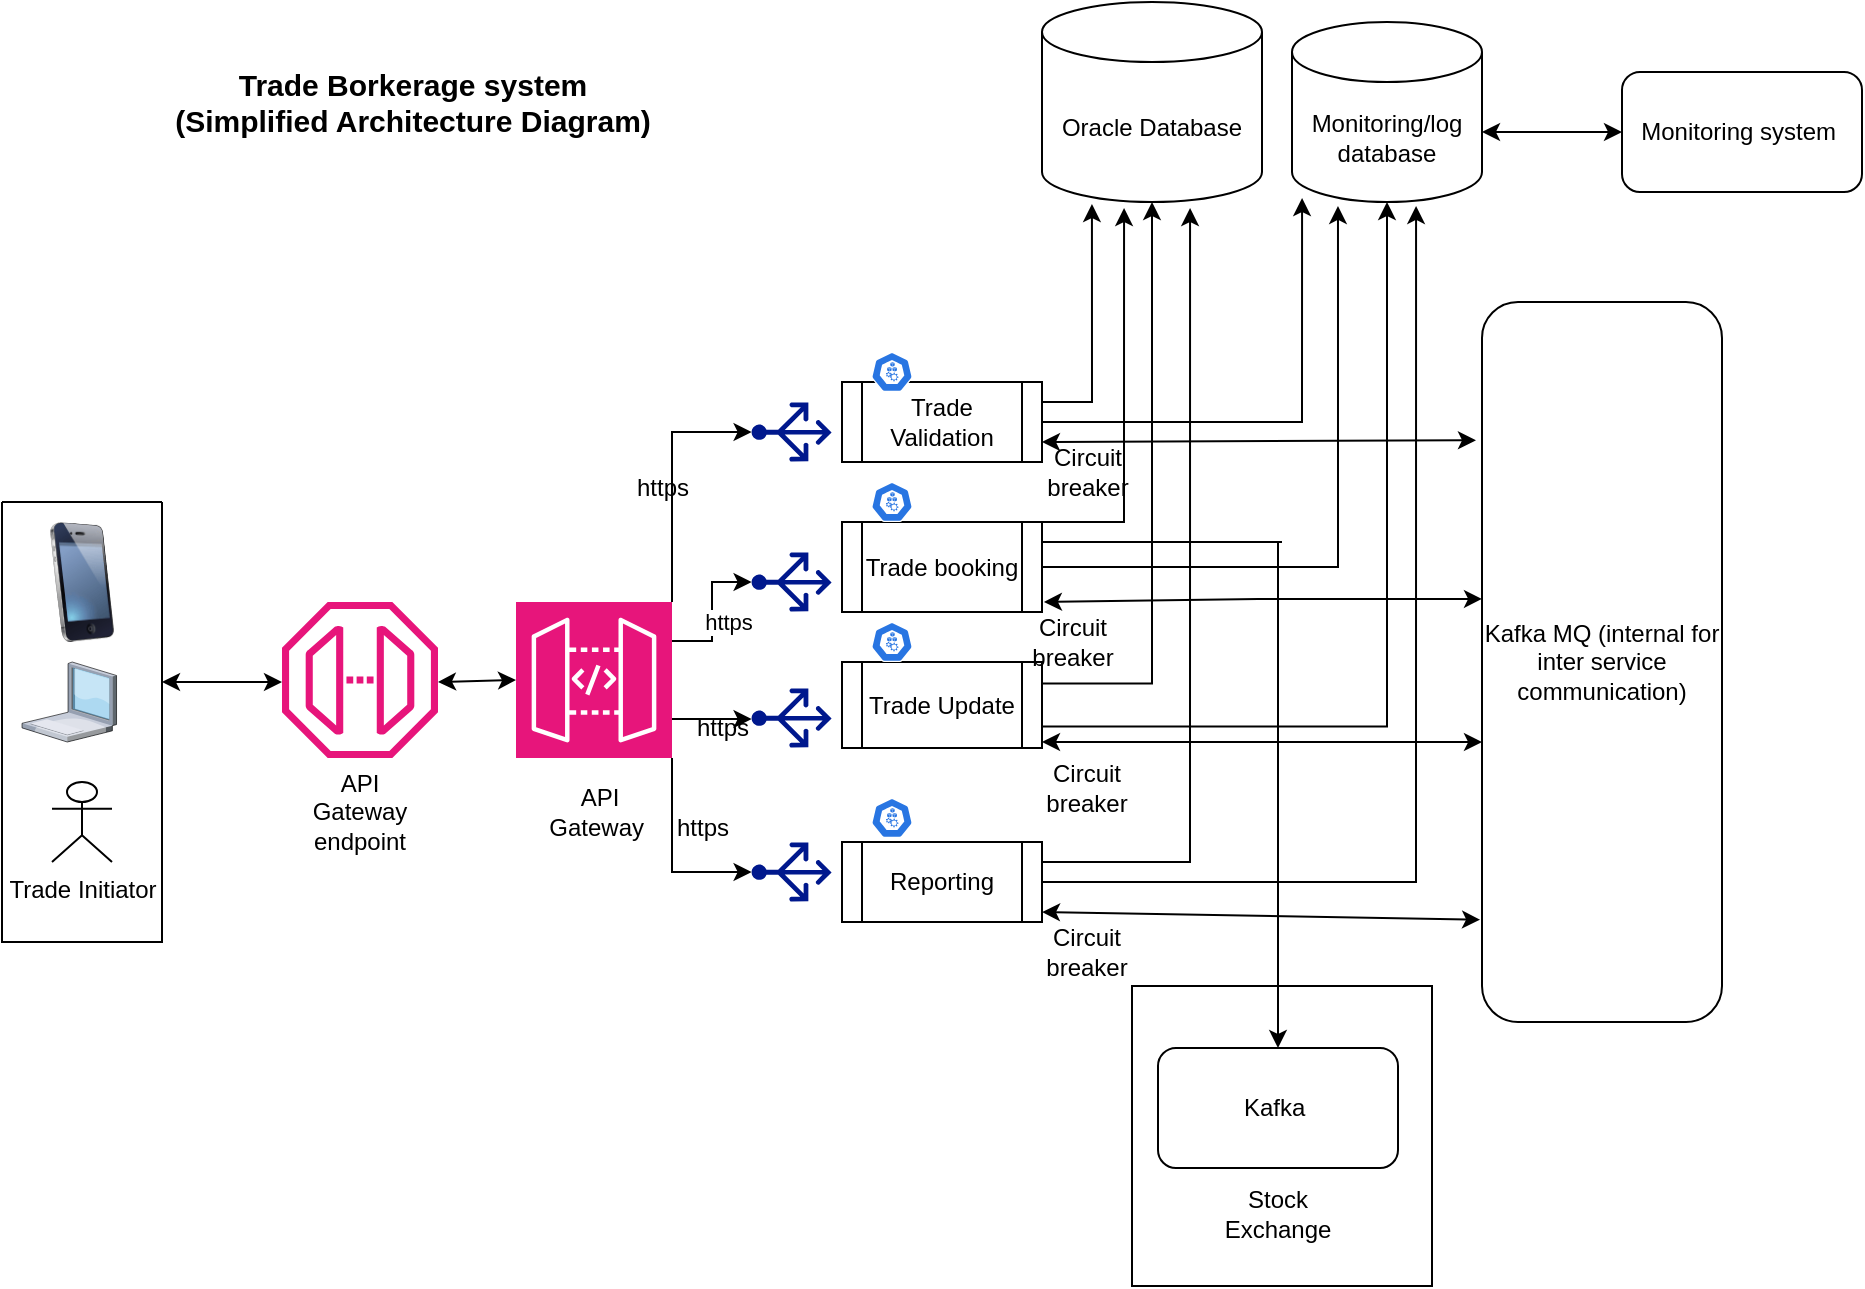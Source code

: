<mxfile version="22.1.7" type="device" pages="2">
  <diagram name="Page-1" id="iiEXWNkRW_FkvS8BBrSA">
    <mxGraphModel dx="1257" dy="634" grid="0" gridSize="10" guides="1" tooltips="1" connect="1" arrows="1" fold="1" page="1" pageScale="1" pageWidth="1100" pageHeight="1700" math="0" shadow="0">
      <root>
        <mxCell id="0" />
        <mxCell id="1" parent="0" />
        <mxCell id="09Nyt7Lj0_8o9vyHANub-4" value="" style="image;html=1;image=img/lib/clip_art/telecommunication/iPhone_128x128.png" vertex="1" parent="1">
          <mxGeometry x="40" y="300" width="60" height="60" as="geometry" />
        </mxCell>
        <mxCell id="09Nyt7Lj0_8o9vyHANub-5" value="" style="verticalLabelPosition=bottom;sketch=0;aspect=fixed;html=1;verticalAlign=top;strokeColor=none;align=center;outlineConnect=0;shape=mxgraph.citrix.laptop_1;" vertex="1" parent="1">
          <mxGeometry x="40" y="370" width="47.27" height="40" as="geometry" />
        </mxCell>
        <mxCell id="09Nyt7Lj0_8o9vyHANub-8" value="" style="endArrow=classic;startArrow=classic;html=1;rounded=0;" edge="1" parent="1">
          <mxGeometry width="50" height="50" relative="1" as="geometry">
            <mxPoint x="110" y="380" as="sourcePoint" />
            <mxPoint x="170" y="380" as="targetPoint" />
          </mxGeometry>
        </mxCell>
        <mxCell id="09Nyt7Lj0_8o9vyHANub-6" value="Trade Initiator" style="shape=umlActor;verticalLabelPosition=bottom;verticalAlign=top;html=1;outlineConnect=0;" vertex="1" parent="1">
          <mxGeometry x="55" y="430" width="30" height="40" as="geometry" />
        </mxCell>
        <mxCell id="09Nyt7Lj0_8o9vyHANub-9" value="" style="swimlane;startSize=0;" vertex="1" parent="1">
          <mxGeometry x="30" y="290" width="80" height="220" as="geometry">
            <mxRectangle x="20" y="70" width="50" height="40" as="alternateBounds" />
          </mxGeometry>
        </mxCell>
        <mxCell id="09Nyt7Lj0_8o9vyHANub-14" value="" style="sketch=0;points=[[0,0,0],[0.25,0,0],[0.5,0,0],[0.75,0,0],[1,0,0],[0,1,0],[0.25,1,0],[0.5,1,0],[0.75,1,0],[1,1,0],[0,0.25,0],[0,0.5,0],[0,0.75,0],[1,0.25,0],[1,0.5,0],[1,0.75,0]];outlineConnect=0;fontColor=#232F3E;fillColor=#E7157B;strokeColor=#ffffff;dashed=0;verticalLabelPosition=bottom;verticalAlign=top;align=center;html=1;fontSize=12;fontStyle=0;aspect=fixed;shape=mxgraph.aws4.resourceIcon;resIcon=mxgraph.aws4.api_gateway;" vertex="1" parent="1">
          <mxGeometry x="287" y="340" width="78" height="78" as="geometry" />
        </mxCell>
        <mxCell id="09Nyt7Lj0_8o9vyHANub-15" value="" style="sketch=0;outlineConnect=0;fontColor=#232F3E;gradientColor=none;fillColor=#E7157B;strokeColor=none;dashed=0;verticalLabelPosition=bottom;verticalAlign=top;align=center;html=1;fontSize=12;fontStyle=0;aspect=fixed;pointerEvents=1;shape=mxgraph.aws4.endpoint;" vertex="1" parent="1">
          <mxGeometry x="170" y="340" width="78" height="78" as="geometry" />
        </mxCell>
        <mxCell id="09Nyt7Lj0_8o9vyHANub-17" value="" style="endArrow=classic;startArrow=classic;html=1;rounded=0;entryX=0;entryY=0.5;entryDx=0;entryDy=0;entryPerimeter=0;" edge="1" parent="1" target="09Nyt7Lj0_8o9vyHANub-14">
          <mxGeometry width="50" height="50" relative="1" as="geometry">
            <mxPoint x="248" y="380" as="sourcePoint" />
            <mxPoint x="308" y="380" as="targetPoint" />
          </mxGeometry>
        </mxCell>
        <mxCell id="09Nyt7Lj0_8o9vyHANub-18" value="API Gateway endpoint" style="text;html=1;strokeColor=none;fillColor=none;align=center;verticalAlign=middle;whiteSpace=wrap;rounded=0;" vertex="1" parent="1">
          <mxGeometry x="179" y="430" width="60" height="30" as="geometry" />
        </mxCell>
        <mxCell id="09Nyt7Lj0_8o9vyHANub-19" value="API Gateway&amp;nbsp;" style="text;html=1;strokeColor=none;fillColor=none;align=center;verticalAlign=middle;whiteSpace=wrap;rounded=0;" vertex="1" parent="1">
          <mxGeometry x="299" y="430" width="60" height="30" as="geometry" />
        </mxCell>
        <mxCell id="09Nyt7Lj0_8o9vyHANub-32" value="Reporting" style="shape=process;whiteSpace=wrap;html=1;backgroundOutline=1;" vertex="1" parent="1">
          <mxGeometry x="450" y="460" width="100" height="40" as="geometry" />
        </mxCell>
        <mxCell id="09Nyt7Lj0_8o9vyHANub-33" value="Trade Validation" style="shape=process;whiteSpace=wrap;html=1;backgroundOutline=1;" vertex="1" parent="1">
          <mxGeometry x="450" y="230" width="100" height="40" as="geometry" />
        </mxCell>
        <mxCell id="09Nyt7Lj0_8o9vyHANub-34" value="Trade booking" style="shape=process;whiteSpace=wrap;html=1;backgroundOutline=1;" vertex="1" parent="1">
          <mxGeometry x="450" y="300" width="100" height="45" as="geometry" />
        </mxCell>
        <mxCell id="09Nyt7Lj0_8o9vyHANub-35" value="Trade Update" style="shape=process;whiteSpace=wrap;html=1;backgroundOutline=1;" vertex="1" parent="1">
          <mxGeometry x="450" y="370" width="100" height="43" as="geometry" />
        </mxCell>
        <mxCell id="09Nyt7Lj0_8o9vyHANub-37" value="" style="sketch=0;aspect=fixed;pointerEvents=1;shadow=0;dashed=0;html=1;strokeColor=none;labelPosition=center;verticalLabelPosition=bottom;verticalAlign=top;align=center;fillColor=#00188D;shape=mxgraph.azure.load_balancer_generic;rotation=-90;" vertex="1" parent="1">
          <mxGeometry x="410" y="235" width="29.6" height="40" as="geometry" />
        </mxCell>
        <mxCell id="09Nyt7Lj0_8o9vyHANub-41" value="" style="sketch=0;aspect=fixed;pointerEvents=1;shadow=0;dashed=0;html=1;strokeColor=none;labelPosition=center;verticalLabelPosition=bottom;verticalAlign=top;align=center;fillColor=#00188D;shape=mxgraph.azure.load_balancer_generic;rotation=-90;" vertex="1" parent="1">
          <mxGeometry x="410" y="310" width="29.6" height="40" as="geometry" />
        </mxCell>
        <mxCell id="09Nyt7Lj0_8o9vyHANub-42" value="" style="sketch=0;aspect=fixed;pointerEvents=1;shadow=0;dashed=0;html=1;strokeColor=none;labelPosition=center;verticalLabelPosition=bottom;verticalAlign=top;align=center;fillColor=#00188D;shape=mxgraph.azure.load_balancer_generic;rotation=-90;" vertex="1" parent="1">
          <mxGeometry x="410" y="378" width="29.6" height="40" as="geometry" />
        </mxCell>
        <mxCell id="09Nyt7Lj0_8o9vyHANub-43" value="" style="sketch=0;aspect=fixed;pointerEvents=1;shadow=0;dashed=0;html=1;strokeColor=none;labelPosition=center;verticalLabelPosition=bottom;verticalAlign=top;align=center;fillColor=#00188D;shape=mxgraph.azure.load_balancer_generic;rotation=-90;" vertex="1" parent="1">
          <mxGeometry x="410" y="455" width="29.6" height="40" as="geometry" />
        </mxCell>
        <mxCell id="09Nyt7Lj0_8o9vyHANub-51" style="edgeStyle=orthogonalEdgeStyle;rounded=0;orthogonalLoop=1;jettySize=auto;html=1;exitX=1;exitY=0;exitDx=0;exitDy=0;exitPerimeter=0;entryX=0.5;entryY=0;entryDx=0;entryDy=0;entryPerimeter=0;" edge="1" parent="1" source="09Nyt7Lj0_8o9vyHANub-14" target="09Nyt7Lj0_8o9vyHANub-37">
          <mxGeometry relative="1" as="geometry" />
        </mxCell>
        <mxCell id="09Nyt7Lj0_8o9vyHANub-52" style="edgeStyle=orthogonalEdgeStyle;rounded=0;orthogonalLoop=1;jettySize=auto;html=1;exitX=1;exitY=0.25;exitDx=0;exitDy=0;exitPerimeter=0;entryX=0.5;entryY=0;entryDx=0;entryDy=0;entryPerimeter=0;" edge="1" parent="1" source="09Nyt7Lj0_8o9vyHANub-14" target="09Nyt7Lj0_8o9vyHANub-41">
          <mxGeometry relative="1" as="geometry" />
        </mxCell>
        <mxCell id="09Nyt7Lj0_8o9vyHANub-87" value="https" style="edgeLabel;html=1;align=center;verticalAlign=middle;resizable=0;points=[];" vertex="1" connectable="0" parent="09Nyt7Lj0_8o9vyHANub-52">
          <mxGeometry x="-0.14" y="-8" relative="1" as="geometry">
            <mxPoint as="offset" />
          </mxGeometry>
        </mxCell>
        <mxCell id="09Nyt7Lj0_8o9vyHANub-53" style="edgeStyle=orthogonalEdgeStyle;rounded=0;orthogonalLoop=1;jettySize=auto;html=1;exitX=1;exitY=0.75;exitDx=0;exitDy=0;exitPerimeter=0;entryX=0.5;entryY=0;entryDx=0;entryDy=0;entryPerimeter=0;" edge="1" parent="1" source="09Nyt7Lj0_8o9vyHANub-14" target="09Nyt7Lj0_8o9vyHANub-42">
          <mxGeometry relative="1" as="geometry" />
        </mxCell>
        <mxCell id="09Nyt7Lj0_8o9vyHANub-55" style="edgeStyle=orthogonalEdgeStyle;rounded=0;orthogonalLoop=1;jettySize=auto;html=1;exitX=1;exitY=1;exitDx=0;exitDy=0;exitPerimeter=0;entryX=0.5;entryY=0;entryDx=0;entryDy=0;entryPerimeter=0;" edge="1" parent="1" source="09Nyt7Lj0_8o9vyHANub-14" target="09Nyt7Lj0_8o9vyHANub-43">
          <mxGeometry relative="1" as="geometry" />
        </mxCell>
        <mxCell id="09Nyt7Lj0_8o9vyHANub-56" value="Kafka MQ (internal for inter service communication)" style="rounded=1;whiteSpace=wrap;html=1;" vertex="1" parent="1">
          <mxGeometry x="770" y="190" width="120" height="360" as="geometry" />
        </mxCell>
        <mxCell id="09Nyt7Lj0_8o9vyHANub-69" value="Oracle Database" style="shape=cylinder3;whiteSpace=wrap;html=1;boundedLbl=1;backgroundOutline=1;size=15;" vertex="1" parent="1">
          <mxGeometry x="550" y="40" width="110" height="100" as="geometry" />
        </mxCell>
        <mxCell id="09Nyt7Lj0_8o9vyHANub-78" style="edgeStyle=orthogonalEdgeStyle;rounded=0;orthogonalLoop=1;jettySize=auto;html=1;exitX=1;exitY=0.25;exitDx=0;exitDy=0;entryX=0.373;entryY=1.03;entryDx=0;entryDy=0;entryPerimeter=0;" edge="1" parent="1" source="09Nyt7Lj0_8o9vyHANub-34" target="09Nyt7Lj0_8o9vyHANub-69">
          <mxGeometry relative="1" as="geometry">
            <Array as="points">
              <mxPoint x="550" y="300" />
              <mxPoint x="591" y="300" />
            </Array>
          </mxGeometry>
        </mxCell>
        <mxCell id="09Nyt7Lj0_8o9vyHANub-80" style="edgeStyle=orthogonalEdgeStyle;rounded=0;orthogonalLoop=1;jettySize=auto;html=1;exitX=1;exitY=0.25;exitDx=0;exitDy=0;entryX=0.5;entryY=1;entryDx=0;entryDy=0;entryPerimeter=0;" edge="1" parent="1" source="09Nyt7Lj0_8o9vyHANub-35" target="09Nyt7Lj0_8o9vyHANub-69">
          <mxGeometry relative="1" as="geometry" />
        </mxCell>
        <mxCell id="09Nyt7Lj0_8o9vyHANub-82" style="edgeStyle=orthogonalEdgeStyle;rounded=0;orthogonalLoop=1;jettySize=auto;html=1;exitX=1;exitY=0.25;exitDx=0;exitDy=0;entryX=0.673;entryY=1.03;entryDx=0;entryDy=0;entryPerimeter=0;" edge="1" parent="1" source="09Nyt7Lj0_8o9vyHANub-32" target="09Nyt7Lj0_8o9vyHANub-69">
          <mxGeometry relative="1" as="geometry" />
        </mxCell>
        <mxCell id="09Nyt7Lj0_8o9vyHANub-84" style="edgeStyle=orthogonalEdgeStyle;rounded=0;orthogonalLoop=1;jettySize=auto;html=1;exitX=1;exitY=0.25;exitDx=0;exitDy=0;entryX=0.227;entryY=1.01;entryDx=0;entryDy=0;entryPerimeter=0;" edge="1" parent="1" source="09Nyt7Lj0_8o9vyHANub-33" target="09Nyt7Lj0_8o9vyHANub-69">
          <mxGeometry relative="1" as="geometry" />
        </mxCell>
        <mxCell id="09Nyt7Lj0_8o9vyHANub-86" value="https" style="text;html=1;align=center;verticalAlign=middle;resizable=0;points=[];autosize=1;strokeColor=none;fillColor=none;" vertex="1" parent="1">
          <mxGeometry x="335" y="268" width="50" height="30" as="geometry" />
        </mxCell>
        <mxCell id="09Nyt7Lj0_8o9vyHANub-88" value="https" style="text;html=1;align=center;verticalAlign=middle;resizable=0;points=[];autosize=1;strokeColor=none;fillColor=none;" vertex="1" parent="1">
          <mxGeometry x="365" y="388" width="50" height="30" as="geometry" />
        </mxCell>
        <mxCell id="09Nyt7Lj0_8o9vyHANub-89" value="https" style="text;html=1;align=center;verticalAlign=middle;resizable=0;points=[];autosize=1;strokeColor=none;fillColor=none;" vertex="1" parent="1">
          <mxGeometry x="355" y="438" width="50" height="30" as="geometry" />
        </mxCell>
        <mxCell id="09Nyt7Lj0_8o9vyHANub-92" value="" style="sketch=0;html=1;dashed=0;whitespace=wrap;fillColor=#2875E2;strokeColor=#ffffff;points=[[0.005,0.63,0],[0.1,0.2,0],[0.9,0.2,0],[0.5,0,0],[0.995,0.63,0],[0.72,0.99,0],[0.5,1,0],[0.28,0.99,0]];verticalLabelPosition=bottom;align=center;verticalAlign=top;shape=mxgraph.kubernetes.icon;prIcon=node" vertex="1" parent="1">
          <mxGeometry x="450" y="350" width="50" height="20" as="geometry" />
        </mxCell>
        <mxCell id="09Nyt7Lj0_8o9vyHANub-93" value="" style="sketch=0;html=1;dashed=0;whitespace=wrap;fillColor=#2875E2;strokeColor=#ffffff;points=[[0.005,0.63,0],[0.1,0.2,0],[0.9,0.2,0],[0.5,0,0],[0.995,0.63,0],[0.72,0.99,0],[0.5,1,0],[0.28,0.99,0]];verticalLabelPosition=bottom;align=center;verticalAlign=top;shape=mxgraph.kubernetes.icon;prIcon=node" vertex="1" parent="1">
          <mxGeometry x="450" y="280" width="50" height="20" as="geometry" />
        </mxCell>
        <mxCell id="09Nyt7Lj0_8o9vyHANub-94" value="" style="sketch=0;html=1;dashed=0;whitespace=wrap;fillColor=#2875E2;strokeColor=#ffffff;points=[[0.005,0.63,0],[0.1,0.2,0],[0.9,0.2,0],[0.5,0,0],[0.995,0.63,0],[0.72,0.99,0],[0.5,1,0],[0.28,0.99,0]];verticalLabelPosition=bottom;align=center;verticalAlign=top;shape=mxgraph.kubernetes.icon;prIcon=node" vertex="1" parent="1">
          <mxGeometry x="450" y="215" width="50" height="20" as="geometry" />
        </mxCell>
        <mxCell id="09Nyt7Lj0_8o9vyHANub-95" value="" style="sketch=0;html=1;dashed=0;whitespace=wrap;fillColor=#2875E2;strokeColor=#ffffff;points=[[0.005,0.63,0],[0.1,0.2,0],[0.9,0.2,0],[0.5,0,0],[0.995,0.63,0],[0.72,0.99,0],[0.5,1,0],[0.28,0.99,0]];verticalLabelPosition=bottom;align=center;verticalAlign=top;shape=mxgraph.kubernetes.icon;prIcon=node" vertex="1" parent="1">
          <mxGeometry x="450" y="438" width="50" height="20" as="geometry" />
        </mxCell>
        <mxCell id="09Nyt7Lj0_8o9vyHANub-98" value="" style="whiteSpace=wrap;html=1;aspect=fixed;" vertex="1" parent="1">
          <mxGeometry x="595" y="532" width="150" height="150" as="geometry" />
        </mxCell>
        <mxCell id="09Nyt7Lj0_8o9vyHANub-66" value="Kafka&amp;nbsp;" style="rounded=1;whiteSpace=wrap;html=1;" vertex="1" parent="1">
          <mxGeometry x="608" y="563" width="120" height="60" as="geometry" />
        </mxCell>
        <mxCell id="09Nyt7Lj0_8o9vyHANub-99" value="Stock Exchange" style="text;html=1;strokeColor=none;fillColor=none;align=center;verticalAlign=middle;whiteSpace=wrap;rounded=0;" vertex="1" parent="1">
          <mxGeometry x="638" y="631" width="60" height="30" as="geometry" />
        </mxCell>
        <mxCell id="09Nyt7Lj0_8o9vyHANub-100" value="Circuit breaker" style="text;html=1;strokeColor=none;fillColor=none;align=center;verticalAlign=middle;whiteSpace=wrap;rounded=0;" vertex="1" parent="1">
          <mxGeometry x="557.5" y="260" width="30" height="30" as="geometry" />
        </mxCell>
        <mxCell id="09Nyt7Lj0_8o9vyHANub-101" value="Circuit breaker" style="text;html=1;strokeColor=none;fillColor=none;align=center;verticalAlign=middle;whiteSpace=wrap;rounded=0;" vertex="1" parent="1">
          <mxGeometry x="542.5" y="345" width="45" height="30" as="geometry" />
        </mxCell>
        <mxCell id="09Nyt7Lj0_8o9vyHANub-102" value="Circuit breaker" style="text;html=1;strokeColor=none;fillColor=none;align=center;verticalAlign=middle;whiteSpace=wrap;rounded=0;" vertex="1" parent="1">
          <mxGeometry x="550" y="418" width="45" height="30" as="geometry" />
        </mxCell>
        <mxCell id="09Nyt7Lj0_8o9vyHANub-103" value="Circuit breaker" style="text;html=1;strokeColor=none;fillColor=none;align=center;verticalAlign=middle;whiteSpace=wrap;rounded=0;" vertex="1" parent="1">
          <mxGeometry x="550" y="500" width="45" height="30" as="geometry" />
        </mxCell>
        <mxCell id="09Nyt7Lj0_8o9vyHANub-104" value="" style="endArrow=classic;startArrow=classic;html=1;rounded=0;entryX=-0.025;entryY=0.192;entryDx=0;entryDy=0;entryPerimeter=0;" edge="1" parent="1" target="09Nyt7Lj0_8o9vyHANub-56">
          <mxGeometry width="50" height="50" relative="1" as="geometry">
            <mxPoint x="550" y="260" as="sourcePoint" />
            <mxPoint x="600" y="210" as="targetPoint" />
          </mxGeometry>
        </mxCell>
        <mxCell id="09Nyt7Lj0_8o9vyHANub-106" value="" style="endArrow=classic;startArrow=classic;html=1;rounded=0;entryX=0.017;entryY=0.386;entryDx=0;entryDy=0;entryPerimeter=0;" edge="1" parent="1">
          <mxGeometry width="50" height="50" relative="1" as="geometry">
            <mxPoint x="550.96" y="340" as="sourcePoint" />
            <mxPoint x="770" y="338.46" as="targetPoint" />
            <Array as="points">
              <mxPoint x="657.96" y="338.5" />
            </Array>
          </mxGeometry>
        </mxCell>
        <mxCell id="09Nyt7Lj0_8o9vyHANub-107" value="" style="endArrow=classic;startArrow=classic;html=1;rounded=0;entryX=0;entryY=0.583;entryDx=0;entryDy=0;entryPerimeter=0;" edge="1" parent="1">
          <mxGeometry width="50" height="50" relative="1" as="geometry">
            <mxPoint x="550" y="410" as="sourcePoint" />
            <mxPoint x="770" y="410.05" as="targetPoint" />
          </mxGeometry>
        </mxCell>
        <mxCell id="09Nyt7Lj0_8o9vyHANub-109" value="&lt;b&gt;&lt;font style=&quot;font-size: 15px;&quot;&gt;Trade Borkerage system&lt;br&gt;(Simplified Architecture Diagram)&lt;/font&gt;&lt;/b&gt;" style="text;html=1;align=center;verticalAlign=middle;resizable=0;points=[];autosize=1;strokeColor=none;fillColor=none;" vertex="1" parent="1">
          <mxGeometry x="107" y="66" width="256" height="48" as="geometry" />
        </mxCell>
        <mxCell id="09Nyt7Lj0_8o9vyHANub-115" style="edgeStyle=orthogonalEdgeStyle;rounded=0;orthogonalLoop=1;jettySize=auto;html=1;" edge="1" parent="1" target="09Nyt7Lj0_8o9vyHANub-66">
          <mxGeometry relative="1" as="geometry">
            <mxPoint x="670" y="310" as="sourcePoint" />
            <Array as="points">
              <mxPoint x="550" y="310" />
              <mxPoint x="670" y="310" />
            </Array>
          </mxGeometry>
        </mxCell>
        <mxCell id="09Nyt7Lj0_8o9vyHANub-116" value="" style="endArrow=classic;startArrow=classic;html=1;rounded=0;entryX=-0.008;entryY=0.858;entryDx=0;entryDy=0;entryPerimeter=0;" edge="1" parent="1" target="09Nyt7Lj0_8o9vyHANub-56">
          <mxGeometry width="50" height="50" relative="1" as="geometry">
            <mxPoint x="550" y="495" as="sourcePoint" />
            <mxPoint x="770" y="485.17" as="targetPoint" />
          </mxGeometry>
        </mxCell>
        <mxCell id="09Nyt7Lj0_8o9vyHANub-117" value="Monitoring/log database" style="shape=cylinder3;whiteSpace=wrap;html=1;boundedLbl=1;backgroundOutline=1;size=15;" vertex="1" parent="1">
          <mxGeometry x="675" y="50" width="95" height="90" as="geometry" />
        </mxCell>
        <mxCell id="09Nyt7Lj0_8o9vyHANub-118" style="edgeStyle=orthogonalEdgeStyle;rounded=0;orthogonalLoop=1;jettySize=auto;html=1;exitX=1;exitY=0.5;exitDx=0;exitDy=0;entryX=0.053;entryY=0.978;entryDx=0;entryDy=0;entryPerimeter=0;" edge="1" parent="1" source="09Nyt7Lj0_8o9vyHANub-33" target="09Nyt7Lj0_8o9vyHANub-117">
          <mxGeometry relative="1" as="geometry" />
        </mxCell>
        <mxCell id="09Nyt7Lj0_8o9vyHANub-119" style="edgeStyle=orthogonalEdgeStyle;rounded=0;orthogonalLoop=1;jettySize=auto;html=1;exitX=1;exitY=0.5;exitDx=0;exitDy=0;entryX=0.242;entryY=1.022;entryDx=0;entryDy=0;entryPerimeter=0;" edge="1" parent="1" source="09Nyt7Lj0_8o9vyHANub-34" target="09Nyt7Lj0_8o9vyHANub-117">
          <mxGeometry relative="1" as="geometry" />
        </mxCell>
        <mxCell id="09Nyt7Lj0_8o9vyHANub-120" style="edgeStyle=orthogonalEdgeStyle;rounded=0;orthogonalLoop=1;jettySize=auto;html=1;exitX=1;exitY=0.75;exitDx=0;exitDy=0;entryX=0.5;entryY=1;entryDx=0;entryDy=0;entryPerimeter=0;" edge="1" parent="1" source="09Nyt7Lj0_8o9vyHANub-35" target="09Nyt7Lj0_8o9vyHANub-117">
          <mxGeometry relative="1" as="geometry" />
        </mxCell>
        <mxCell id="09Nyt7Lj0_8o9vyHANub-121" style="edgeStyle=orthogonalEdgeStyle;rounded=0;orthogonalLoop=1;jettySize=auto;html=1;exitX=1;exitY=0.5;exitDx=0;exitDy=0;entryX=0.653;entryY=1.022;entryDx=0;entryDy=0;entryPerimeter=0;" edge="1" parent="1" source="09Nyt7Lj0_8o9vyHANub-32" target="09Nyt7Lj0_8o9vyHANub-117">
          <mxGeometry relative="1" as="geometry" />
        </mxCell>
        <mxCell id="09Nyt7Lj0_8o9vyHANub-122" value="Monitoring system&amp;nbsp;" style="rounded=1;whiteSpace=wrap;html=1;" vertex="1" parent="1">
          <mxGeometry x="840" y="75" width="120" height="60" as="geometry" />
        </mxCell>
        <mxCell id="09Nyt7Lj0_8o9vyHANub-123" value="" style="endArrow=classic;startArrow=classic;html=1;rounded=0;entryX=0;entryY=0.5;entryDx=0;entryDy=0;" edge="1" parent="1" target="09Nyt7Lj0_8o9vyHANub-122">
          <mxGeometry width="50" height="50" relative="1" as="geometry">
            <mxPoint x="770" y="105" as="sourcePoint" />
            <mxPoint x="820" y="55" as="targetPoint" />
          </mxGeometry>
        </mxCell>
      </root>
    </mxGraphModel>
  </diagram>
  <diagram id="utTszt5hEMvfRpwZt13K" name="Page-2">
    <mxGraphModel dx="880" dy="444" grid="0" gridSize="10" guides="1" tooltips="1" connect="1" arrows="1" fold="1" page="1" pageScale="1" pageWidth="1100" pageHeight="1700" math="0" shadow="0">
      <root>
        <mxCell id="0" />
        <mxCell id="1" parent="0" />
        <mxCell id="mhRevy16_JcUNzgcPERX-1" value="trade " style="shape=table;startSize=30;container=1;collapsible=1;childLayout=tableLayout;fixedRows=1;rowLines=0;fontStyle=1;align=center;resizeLast=1;html=1;" vertex="1" parent="1">
          <mxGeometry x="133" y="116" width="330" height="270" as="geometry">
            <mxRectangle x="133" y="118" width="64" height="30" as="alternateBounds" />
          </mxGeometry>
        </mxCell>
        <mxCell id="mhRevy16_JcUNzgcPERX-2" value="" style="shape=tableRow;horizontal=0;startSize=0;swimlaneHead=0;swimlaneBody=0;fillColor=none;collapsible=0;dropTarget=0;points=[[0,0.5],[1,0.5]];portConstraint=eastwest;top=0;left=0;right=0;bottom=1;" vertex="1" parent="mhRevy16_JcUNzgcPERX-1">
          <mxGeometry y="30" width="330" height="30" as="geometry" />
        </mxCell>
        <mxCell id="mhRevy16_JcUNzgcPERX-3" value="PK" style="shape=partialRectangle;connectable=0;fillColor=none;top=0;left=0;bottom=0;right=0;fontStyle=1;overflow=hidden;whiteSpace=wrap;html=1;" vertex="1" parent="mhRevy16_JcUNzgcPERX-2">
          <mxGeometry width="30" height="30" as="geometry">
            <mxRectangle width="30" height="30" as="alternateBounds" />
          </mxGeometry>
        </mxCell>
        <mxCell id="mhRevy16_JcUNzgcPERX-4" value="trade_id&amp;nbsp;" style="shape=partialRectangle;connectable=0;fillColor=none;top=0;left=0;bottom=0;right=0;align=left;spacingLeft=6;fontStyle=5;overflow=hidden;whiteSpace=wrap;html=1;" vertex="1" parent="mhRevy16_JcUNzgcPERX-2">
          <mxGeometry x="30" width="150" height="30" as="geometry">
            <mxRectangle width="150" height="30" as="alternateBounds" />
          </mxGeometry>
        </mxCell>
        <mxCell id="mhRevy16_JcUNzgcPERX-39" value="NUMBER" style="shape=partialRectangle;connectable=0;fillColor=none;top=0;left=0;bottom=0;right=0;align=left;spacingLeft=6;fontStyle=5;overflow=hidden;whiteSpace=wrap;html=1;" vertex="1" parent="mhRevy16_JcUNzgcPERX-2">
          <mxGeometry x="180" width="150" height="30" as="geometry">
            <mxRectangle width="150" height="30" as="alternateBounds" />
          </mxGeometry>
        </mxCell>
        <mxCell id="mhRevy16_JcUNzgcPERX-5" value="" style="shape=tableRow;horizontal=0;startSize=0;swimlaneHead=0;swimlaneBody=0;fillColor=none;collapsible=0;dropTarget=0;points=[[0,0.5],[1,0.5]];portConstraint=eastwest;top=0;left=0;right=0;bottom=0;" vertex="1" parent="mhRevy16_JcUNzgcPERX-1">
          <mxGeometry y="60" width="330" height="30" as="geometry" />
        </mxCell>
        <mxCell id="mhRevy16_JcUNzgcPERX-6" value="" style="shape=partialRectangle;connectable=0;fillColor=none;top=0;left=0;bottom=0;right=0;editable=1;overflow=hidden;whiteSpace=wrap;html=1;" vertex="1" parent="mhRevy16_JcUNzgcPERX-5">
          <mxGeometry width="30" height="30" as="geometry">
            <mxRectangle width="30" height="30" as="alternateBounds" />
          </mxGeometry>
        </mxCell>
        <mxCell id="mhRevy16_JcUNzgcPERX-7" value="share_name&amp;nbsp;" style="shape=partialRectangle;connectable=0;fillColor=none;top=0;left=0;bottom=0;right=0;align=left;spacingLeft=6;overflow=hidden;whiteSpace=wrap;html=1;" vertex="1" parent="mhRevy16_JcUNzgcPERX-5">
          <mxGeometry x="30" width="150" height="30" as="geometry">
            <mxRectangle width="150" height="30" as="alternateBounds" />
          </mxGeometry>
        </mxCell>
        <mxCell id="mhRevy16_JcUNzgcPERX-40" value="VARCHAR2" style="shape=partialRectangle;connectable=0;fillColor=none;top=0;left=0;bottom=0;right=0;align=left;spacingLeft=6;overflow=hidden;whiteSpace=wrap;html=1;" vertex="1" parent="mhRevy16_JcUNzgcPERX-5">
          <mxGeometry x="180" width="150" height="30" as="geometry">
            <mxRectangle width="150" height="30" as="alternateBounds" />
          </mxGeometry>
        </mxCell>
        <mxCell id="mhRevy16_JcUNzgcPERX-8" value="" style="shape=tableRow;horizontal=0;startSize=0;swimlaneHead=0;swimlaneBody=0;fillColor=none;collapsible=0;dropTarget=0;points=[[0,0.5],[1,0.5]];portConstraint=eastwest;top=0;left=0;right=0;bottom=0;" vertex="1" parent="mhRevy16_JcUNzgcPERX-1">
          <mxGeometry y="90" width="330" height="30" as="geometry" />
        </mxCell>
        <mxCell id="mhRevy16_JcUNzgcPERX-9" value="" style="shape=partialRectangle;connectable=0;fillColor=none;top=0;left=0;bottom=0;right=0;editable=1;overflow=hidden;whiteSpace=wrap;html=1;" vertex="1" parent="mhRevy16_JcUNzgcPERX-8">
          <mxGeometry width="30" height="30" as="geometry">
            <mxRectangle width="30" height="30" as="alternateBounds" />
          </mxGeometry>
        </mxCell>
        <mxCell id="mhRevy16_JcUNzgcPERX-10" value="share_quantity " style="shape=partialRectangle;connectable=0;fillColor=none;top=0;left=0;bottom=0;right=0;align=left;spacingLeft=6;overflow=hidden;whiteSpace=wrap;html=1;" vertex="1" parent="mhRevy16_JcUNzgcPERX-8">
          <mxGeometry x="30" width="150" height="30" as="geometry">
            <mxRectangle width="150" height="30" as="alternateBounds" />
          </mxGeometry>
        </mxCell>
        <mxCell id="mhRevy16_JcUNzgcPERX-41" value="NUMBER" style="shape=partialRectangle;connectable=0;fillColor=none;top=0;left=0;bottom=0;right=0;align=left;spacingLeft=6;overflow=hidden;whiteSpace=wrap;html=1;" vertex="1" parent="mhRevy16_JcUNzgcPERX-8">
          <mxGeometry x="180" width="150" height="30" as="geometry">
            <mxRectangle width="150" height="30" as="alternateBounds" />
          </mxGeometry>
        </mxCell>
        <mxCell id="mhRevy16_JcUNzgcPERX-11" value="" style="shape=tableRow;horizontal=0;startSize=0;swimlaneHead=0;swimlaneBody=0;fillColor=none;collapsible=0;dropTarget=0;points=[[0,0.5],[1,0.5]];portConstraint=eastwest;top=0;left=0;right=0;bottom=0;" vertex="1" parent="mhRevy16_JcUNzgcPERX-1">
          <mxGeometry y="120" width="330" height="30" as="geometry" />
        </mxCell>
        <mxCell id="mhRevy16_JcUNzgcPERX-12" value="" style="shape=partialRectangle;connectable=0;fillColor=none;top=0;left=0;bottom=0;right=0;editable=1;overflow=hidden;whiteSpace=wrap;html=1;" vertex="1" parent="mhRevy16_JcUNzgcPERX-11">
          <mxGeometry width="30" height="30" as="geometry">
            <mxRectangle width="30" height="30" as="alternateBounds" />
          </mxGeometry>
        </mxCell>
        <mxCell id="mhRevy16_JcUNzgcPERX-13" value="share_price " style="shape=partialRectangle;connectable=0;fillColor=none;top=0;left=0;bottom=0;right=0;align=left;spacingLeft=6;overflow=hidden;whiteSpace=wrap;html=1;" vertex="1" parent="mhRevy16_JcUNzgcPERX-11">
          <mxGeometry x="30" width="150" height="30" as="geometry">
            <mxRectangle width="150" height="30" as="alternateBounds" />
          </mxGeometry>
        </mxCell>
        <mxCell id="mhRevy16_JcUNzgcPERX-42" value="FLOAT" style="shape=partialRectangle;connectable=0;fillColor=none;top=0;left=0;bottom=0;right=0;align=left;spacingLeft=6;overflow=hidden;whiteSpace=wrap;html=1;" vertex="1" parent="mhRevy16_JcUNzgcPERX-11">
          <mxGeometry x="180" width="150" height="30" as="geometry">
            <mxRectangle width="150" height="30" as="alternateBounds" />
          </mxGeometry>
        </mxCell>
        <mxCell id="mhRevy16_JcUNzgcPERX-27" style="shape=tableRow;horizontal=0;startSize=0;swimlaneHead=0;swimlaneBody=0;fillColor=none;collapsible=0;dropTarget=0;points=[[0,0.5],[1,0.5]];portConstraint=eastwest;top=0;left=0;right=0;bottom=0;" vertex="1" parent="mhRevy16_JcUNzgcPERX-1">
          <mxGeometry y="150" width="330" height="30" as="geometry" />
        </mxCell>
        <mxCell id="mhRevy16_JcUNzgcPERX-28" style="shape=partialRectangle;connectable=0;fillColor=none;top=0;left=0;bottom=0;right=0;editable=1;overflow=hidden;whiteSpace=wrap;html=1;" vertex="1" parent="mhRevy16_JcUNzgcPERX-27">
          <mxGeometry width="30" height="30" as="geometry">
            <mxRectangle width="30" height="30" as="alternateBounds" />
          </mxGeometry>
        </mxCell>
        <mxCell id="mhRevy16_JcUNzgcPERX-29" value="trader_id " style="shape=partialRectangle;connectable=0;fillColor=none;top=0;left=0;bottom=0;right=0;align=left;spacingLeft=6;overflow=hidden;whiteSpace=wrap;html=1;" vertex="1" parent="mhRevy16_JcUNzgcPERX-27">
          <mxGeometry x="30" width="150" height="30" as="geometry">
            <mxRectangle width="150" height="30" as="alternateBounds" />
          </mxGeometry>
        </mxCell>
        <mxCell id="mhRevy16_JcUNzgcPERX-43" value="NUMBER" style="shape=partialRectangle;connectable=0;fillColor=none;top=0;left=0;bottom=0;right=0;align=left;spacingLeft=6;overflow=hidden;whiteSpace=wrap;html=1;" vertex="1" parent="mhRevy16_JcUNzgcPERX-27">
          <mxGeometry x="180" width="150" height="30" as="geometry">
            <mxRectangle width="150" height="30" as="alternateBounds" />
          </mxGeometry>
        </mxCell>
        <mxCell id="mhRevy16_JcUNzgcPERX-36" style="shape=tableRow;horizontal=0;startSize=0;swimlaneHead=0;swimlaneBody=0;fillColor=none;collapsible=0;dropTarget=0;points=[[0,0.5],[1,0.5]];portConstraint=eastwest;top=0;left=0;right=0;bottom=0;" vertex="1" parent="mhRevy16_JcUNzgcPERX-1">
          <mxGeometry y="180" width="330" height="30" as="geometry" />
        </mxCell>
        <mxCell id="mhRevy16_JcUNzgcPERX-37" style="shape=partialRectangle;connectable=0;fillColor=none;top=0;left=0;bottom=0;right=0;editable=1;overflow=hidden;whiteSpace=wrap;html=1;" vertex="1" parent="mhRevy16_JcUNzgcPERX-36">
          <mxGeometry width="30" height="30" as="geometry">
            <mxRectangle width="30" height="30" as="alternateBounds" />
          </mxGeometry>
        </mxCell>
        <mxCell id="mhRevy16_JcUNzgcPERX-38" value="buy_or_sell" style="shape=partialRectangle;connectable=0;fillColor=none;top=0;left=0;bottom=0;right=0;align=left;spacingLeft=6;overflow=hidden;whiteSpace=wrap;html=1;" vertex="1" parent="mhRevy16_JcUNzgcPERX-36">
          <mxGeometry x="30" width="150" height="30" as="geometry">
            <mxRectangle width="150" height="30" as="alternateBounds" />
          </mxGeometry>
        </mxCell>
        <mxCell id="mhRevy16_JcUNzgcPERX-44" value="VARCHAR2" style="shape=partialRectangle;connectable=0;fillColor=none;top=0;left=0;bottom=0;right=0;align=left;spacingLeft=6;overflow=hidden;whiteSpace=wrap;html=1;" vertex="1" parent="mhRevy16_JcUNzgcPERX-36">
          <mxGeometry x="180" width="150" height="30" as="geometry">
            <mxRectangle width="150" height="30" as="alternateBounds" />
          </mxGeometry>
        </mxCell>
        <mxCell id="mhRevy16_JcUNzgcPERX-33" style="shape=tableRow;horizontal=0;startSize=0;swimlaneHead=0;swimlaneBody=0;fillColor=none;collapsible=0;dropTarget=0;points=[[0,0.5],[1,0.5]];portConstraint=eastwest;top=0;left=0;right=0;bottom=0;" vertex="1" parent="mhRevy16_JcUNzgcPERX-1">
          <mxGeometry y="210" width="330" height="30" as="geometry" />
        </mxCell>
        <mxCell id="mhRevy16_JcUNzgcPERX-34" style="shape=partialRectangle;connectable=0;fillColor=none;top=0;left=0;bottom=0;right=0;editable=1;overflow=hidden;whiteSpace=wrap;html=1;" vertex="1" parent="mhRevy16_JcUNzgcPERX-33">
          <mxGeometry width="30" height="30" as="geometry">
            <mxRectangle width="30" height="30" as="alternateBounds" />
          </mxGeometry>
        </mxCell>
        <mxCell id="mhRevy16_JcUNzgcPERX-35" value="timestamp&amp;nbsp;&amp;nbsp;" style="shape=partialRectangle;connectable=0;fillColor=none;top=0;left=0;bottom=0;right=0;align=left;spacingLeft=6;overflow=hidden;whiteSpace=wrap;html=1;" vertex="1" parent="mhRevy16_JcUNzgcPERX-33">
          <mxGeometry x="30" width="150" height="30" as="geometry">
            <mxRectangle width="150" height="30" as="alternateBounds" />
          </mxGeometry>
        </mxCell>
        <mxCell id="mhRevy16_JcUNzgcPERX-45" value="TIMESTAMP" style="shape=partialRectangle;connectable=0;fillColor=none;top=0;left=0;bottom=0;right=0;align=left;spacingLeft=6;overflow=hidden;whiteSpace=wrap;html=1;" vertex="1" parent="mhRevy16_JcUNzgcPERX-33">
          <mxGeometry x="180" width="150" height="30" as="geometry">
            <mxRectangle width="150" height="30" as="alternateBounds" />
          </mxGeometry>
        </mxCell>
        <mxCell id="mhRevy16_JcUNzgcPERX-30" style="shape=tableRow;horizontal=0;startSize=0;swimlaneHead=0;swimlaneBody=0;fillColor=none;collapsible=0;dropTarget=0;points=[[0,0.5],[1,0.5]];portConstraint=eastwest;top=0;left=0;right=0;bottom=0;" vertex="1" parent="mhRevy16_JcUNzgcPERX-1">
          <mxGeometry y="240" width="330" height="30" as="geometry" />
        </mxCell>
        <mxCell id="mhRevy16_JcUNzgcPERX-31" style="shape=partialRectangle;connectable=0;fillColor=none;top=0;left=0;bottom=0;right=0;editable=1;overflow=hidden;whiteSpace=wrap;html=1;" vertex="1" parent="mhRevy16_JcUNzgcPERX-30">
          <mxGeometry width="30" height="30" as="geometry">
            <mxRectangle width="30" height="30" as="alternateBounds" />
          </mxGeometry>
        </mxCell>
        <mxCell id="mhRevy16_JcUNzgcPERX-32" value="status" style="shape=partialRectangle;connectable=0;fillColor=none;top=0;left=0;bottom=0;right=0;align=left;spacingLeft=6;overflow=hidden;whiteSpace=wrap;html=1;" vertex="1" parent="mhRevy16_JcUNzgcPERX-30">
          <mxGeometry x="30" width="150" height="30" as="geometry">
            <mxRectangle width="150" height="30" as="alternateBounds" />
          </mxGeometry>
        </mxCell>
        <mxCell id="mhRevy16_JcUNzgcPERX-46" value="VARCHAR2" style="shape=partialRectangle;connectable=0;fillColor=none;top=0;left=0;bottom=0;right=0;align=left;spacingLeft=6;overflow=hidden;whiteSpace=wrap;html=1;" vertex="1" parent="mhRevy16_JcUNzgcPERX-30">
          <mxGeometry x="180" width="150" height="30" as="geometry">
            <mxRectangle width="150" height="30" as="alternateBounds" />
          </mxGeometry>
        </mxCell>
        <mxCell id="mhRevy16_JcUNzgcPERX-59" value="trader" style="shape=table;startSize=30;container=1;collapsible=1;childLayout=tableLayout;fixedRows=1;rowLines=0;fontStyle=1;align=center;resizeLast=1;html=1;" vertex="1" parent="1">
          <mxGeometry x="512" y="116" width="330" height="120" as="geometry">
            <mxRectangle x="133" y="118" width="64" height="30" as="alternateBounds" />
          </mxGeometry>
        </mxCell>
        <mxCell id="mhRevy16_JcUNzgcPERX-60" value="" style="shape=tableRow;horizontal=0;startSize=0;swimlaneHead=0;swimlaneBody=0;fillColor=none;collapsible=0;dropTarget=0;points=[[0,0.5],[1,0.5]];portConstraint=eastwest;top=0;left=0;right=0;bottom=1;" vertex="1" parent="mhRevy16_JcUNzgcPERX-59">
          <mxGeometry y="30" width="330" height="30" as="geometry" />
        </mxCell>
        <mxCell id="mhRevy16_JcUNzgcPERX-61" value="PK" style="shape=partialRectangle;connectable=0;fillColor=none;top=0;left=0;bottom=0;right=0;fontStyle=1;overflow=hidden;whiteSpace=wrap;html=1;" vertex="1" parent="mhRevy16_JcUNzgcPERX-60">
          <mxGeometry width="30" height="30" as="geometry">
            <mxRectangle width="30" height="30" as="alternateBounds" />
          </mxGeometry>
        </mxCell>
        <mxCell id="mhRevy16_JcUNzgcPERX-62" value="trader_id&amp;nbsp;" style="shape=partialRectangle;connectable=0;fillColor=none;top=0;left=0;bottom=0;right=0;align=left;spacingLeft=6;fontStyle=5;overflow=hidden;whiteSpace=wrap;html=1;" vertex="1" parent="mhRevy16_JcUNzgcPERX-60">
          <mxGeometry x="30" width="150" height="30" as="geometry">
            <mxRectangle width="150" height="30" as="alternateBounds" />
          </mxGeometry>
        </mxCell>
        <mxCell id="mhRevy16_JcUNzgcPERX-63" value="NUMBER" style="shape=partialRectangle;connectable=0;fillColor=none;top=0;left=0;bottom=0;right=0;align=left;spacingLeft=6;fontStyle=5;overflow=hidden;whiteSpace=wrap;html=1;" vertex="1" parent="mhRevy16_JcUNzgcPERX-60">
          <mxGeometry x="180" width="150" height="30" as="geometry">
            <mxRectangle width="150" height="30" as="alternateBounds" />
          </mxGeometry>
        </mxCell>
        <mxCell id="mhRevy16_JcUNzgcPERX-64" value="" style="shape=tableRow;horizontal=0;startSize=0;swimlaneHead=0;swimlaneBody=0;fillColor=none;collapsible=0;dropTarget=0;points=[[0,0.5],[1,0.5]];portConstraint=eastwest;top=0;left=0;right=0;bottom=0;" vertex="1" parent="mhRevy16_JcUNzgcPERX-59">
          <mxGeometry y="60" width="330" height="30" as="geometry" />
        </mxCell>
        <mxCell id="mhRevy16_JcUNzgcPERX-65" value="" style="shape=partialRectangle;connectable=0;fillColor=none;top=0;left=0;bottom=0;right=0;editable=1;overflow=hidden;whiteSpace=wrap;html=1;" vertex="1" parent="mhRevy16_JcUNzgcPERX-64">
          <mxGeometry width="30" height="30" as="geometry">
            <mxRectangle width="30" height="30" as="alternateBounds" />
          </mxGeometry>
        </mxCell>
        <mxCell id="mhRevy16_JcUNzgcPERX-66" value="name" style="shape=partialRectangle;connectable=0;fillColor=none;top=0;left=0;bottom=0;right=0;align=left;spacingLeft=6;overflow=hidden;whiteSpace=wrap;html=1;" vertex="1" parent="mhRevy16_JcUNzgcPERX-64">
          <mxGeometry x="30" width="150" height="30" as="geometry">
            <mxRectangle width="150" height="30" as="alternateBounds" />
          </mxGeometry>
        </mxCell>
        <mxCell id="mhRevy16_JcUNzgcPERX-67" value="VARCHAR2" style="shape=partialRectangle;connectable=0;fillColor=none;top=0;left=0;bottom=0;right=0;align=left;spacingLeft=6;overflow=hidden;whiteSpace=wrap;html=1;" vertex="1" parent="mhRevy16_JcUNzgcPERX-64">
          <mxGeometry x="180" width="150" height="30" as="geometry">
            <mxRectangle width="150" height="30" as="alternateBounds" />
          </mxGeometry>
        </mxCell>
        <mxCell id="mhRevy16_JcUNzgcPERX-68" value="" style="shape=tableRow;horizontal=0;startSize=0;swimlaneHead=0;swimlaneBody=0;fillColor=none;collapsible=0;dropTarget=0;points=[[0,0.5],[1,0.5]];portConstraint=eastwest;top=0;left=0;right=0;bottom=0;" vertex="1" parent="mhRevy16_JcUNzgcPERX-59">
          <mxGeometry y="90" width="330" height="30" as="geometry" />
        </mxCell>
        <mxCell id="mhRevy16_JcUNzgcPERX-69" value="" style="shape=partialRectangle;connectable=0;fillColor=none;top=0;left=0;bottom=0;right=0;editable=1;overflow=hidden;whiteSpace=wrap;html=1;" vertex="1" parent="mhRevy16_JcUNzgcPERX-68">
          <mxGeometry width="30" height="30" as="geometry">
            <mxRectangle width="30" height="30" as="alternateBounds" />
          </mxGeometry>
        </mxCell>
        <mxCell id="mhRevy16_JcUNzgcPERX-70" value="wallet_balance" style="shape=partialRectangle;connectable=0;fillColor=none;top=0;left=0;bottom=0;right=0;align=left;spacingLeft=6;overflow=hidden;whiteSpace=wrap;html=1;" vertex="1" parent="mhRevy16_JcUNzgcPERX-68">
          <mxGeometry x="30" width="150" height="30" as="geometry">
            <mxRectangle width="150" height="30" as="alternateBounds" />
          </mxGeometry>
        </mxCell>
        <mxCell id="mhRevy16_JcUNzgcPERX-71" value="FLOAT" style="shape=partialRectangle;connectable=0;fillColor=none;top=0;left=0;bottom=0;right=0;align=left;spacingLeft=6;overflow=hidden;whiteSpace=wrap;html=1;" vertex="1" parent="mhRevy16_JcUNzgcPERX-68">
          <mxGeometry x="180" width="150" height="30" as="geometry">
            <mxRectangle width="150" height="30" as="alternateBounds" />
          </mxGeometry>
        </mxCell>
        <mxCell id="mhRevy16_JcUNzgcPERX-105" value="share_holdings" style="shape=table;startSize=30;container=1;collapsible=1;childLayout=tableLayout;fixedRows=1;rowLines=0;fontStyle=1;align=center;resizeLast=1;html=1;whiteSpace=wrap;" vertex="1" parent="1">
          <mxGeometry x="516" y="292" width="300" height="120" as="geometry" />
        </mxCell>
        <mxCell id="mhRevy16_JcUNzgcPERX-106" value="" style="shape=tableRow;horizontal=0;startSize=0;swimlaneHead=0;swimlaneBody=0;fillColor=none;collapsible=0;dropTarget=0;points=[[0,0.5],[1,0.5]];portConstraint=eastwest;top=0;left=0;right=0;bottom=0;html=1;" vertex="1" parent="mhRevy16_JcUNzgcPERX-105">
          <mxGeometry y="30" width="300" height="30" as="geometry" />
        </mxCell>
        <mxCell id="mhRevy16_JcUNzgcPERX-107" value="PK" style="shape=partialRectangle;connectable=0;fillColor=none;top=0;left=0;bottom=0;right=0;fontStyle=1;overflow=hidden;html=1;whiteSpace=wrap;" vertex="1" parent="mhRevy16_JcUNzgcPERX-106">
          <mxGeometry width="60" height="30" as="geometry">
            <mxRectangle width="60" height="30" as="alternateBounds" />
          </mxGeometry>
        </mxCell>
        <mxCell id="mhRevy16_JcUNzgcPERX-108" value="trader_id" style="shape=partialRectangle;connectable=0;fillColor=none;top=0;left=0;bottom=0;right=0;align=left;spacingLeft=6;fontStyle=5;overflow=hidden;html=1;whiteSpace=wrap;" vertex="1" parent="mhRevy16_JcUNzgcPERX-106">
          <mxGeometry x="60" width="120" height="30" as="geometry">
            <mxRectangle width="120" height="30" as="alternateBounds" />
          </mxGeometry>
        </mxCell>
        <mxCell id="mhRevy16_JcUNzgcPERX-122" value="NUMBER" style="shape=partialRectangle;connectable=0;fillColor=none;top=0;left=0;bottom=0;right=0;align=left;spacingLeft=6;fontStyle=5;overflow=hidden;html=1;whiteSpace=wrap;" vertex="1" parent="mhRevy16_JcUNzgcPERX-106">
          <mxGeometry x="180" width="120" height="30" as="geometry">
            <mxRectangle width="120" height="30" as="alternateBounds" />
          </mxGeometry>
        </mxCell>
        <mxCell id="mhRevy16_JcUNzgcPERX-109" value="" style="shape=tableRow;horizontal=0;startSize=0;swimlaneHead=0;swimlaneBody=0;fillColor=none;collapsible=0;dropTarget=0;points=[[0,0.5],[1,0.5]];portConstraint=eastwest;top=0;left=0;right=0;bottom=1;html=1;" vertex="1" parent="mhRevy16_JcUNzgcPERX-105">
          <mxGeometry y="60" width="300" height="30" as="geometry" />
        </mxCell>
        <mxCell id="mhRevy16_JcUNzgcPERX-110" value="PK" style="shape=partialRectangle;connectable=0;fillColor=none;top=0;left=0;bottom=0;right=0;fontStyle=1;overflow=hidden;html=1;whiteSpace=wrap;" vertex="1" parent="mhRevy16_JcUNzgcPERX-109">
          <mxGeometry width="60" height="30" as="geometry">
            <mxRectangle width="60" height="30" as="alternateBounds" />
          </mxGeometry>
        </mxCell>
        <mxCell id="mhRevy16_JcUNzgcPERX-111" value="share_name" style="shape=partialRectangle;connectable=0;fillColor=none;top=0;left=0;bottom=0;right=0;align=left;spacingLeft=6;fontStyle=5;overflow=hidden;html=1;whiteSpace=wrap;" vertex="1" parent="mhRevy16_JcUNzgcPERX-109">
          <mxGeometry x="60" width="120" height="30" as="geometry">
            <mxRectangle width="120" height="30" as="alternateBounds" />
          </mxGeometry>
        </mxCell>
        <mxCell id="mhRevy16_JcUNzgcPERX-123" value="VARCHAR2" style="shape=partialRectangle;connectable=0;fillColor=none;top=0;left=0;bottom=0;right=0;align=left;spacingLeft=6;fontStyle=5;overflow=hidden;html=1;whiteSpace=wrap;" vertex="1" parent="mhRevy16_JcUNzgcPERX-109">
          <mxGeometry x="180" width="120" height="30" as="geometry">
            <mxRectangle width="120" height="30" as="alternateBounds" />
          </mxGeometry>
        </mxCell>
        <mxCell id="mhRevy16_JcUNzgcPERX-112" value="" style="shape=tableRow;horizontal=0;startSize=0;swimlaneHead=0;swimlaneBody=0;fillColor=none;collapsible=0;dropTarget=0;points=[[0,0.5],[1,0.5]];portConstraint=eastwest;top=0;left=0;right=0;bottom=0;html=1;" vertex="1" parent="mhRevy16_JcUNzgcPERX-105">
          <mxGeometry y="90" width="300" height="30" as="geometry" />
        </mxCell>
        <mxCell id="mhRevy16_JcUNzgcPERX-113" value="" style="shape=partialRectangle;connectable=0;fillColor=none;top=0;left=0;bottom=0;right=0;editable=1;overflow=hidden;html=1;whiteSpace=wrap;" vertex="1" parent="mhRevy16_JcUNzgcPERX-112">
          <mxGeometry width="60" height="30" as="geometry">
            <mxRectangle width="60" height="30" as="alternateBounds" />
          </mxGeometry>
        </mxCell>
        <mxCell id="mhRevy16_JcUNzgcPERX-114" value="share_quantity" style="shape=partialRectangle;connectable=0;fillColor=none;top=0;left=0;bottom=0;right=0;align=left;spacingLeft=6;overflow=hidden;html=1;whiteSpace=wrap;" vertex="1" parent="mhRevy16_JcUNzgcPERX-112">
          <mxGeometry x="60" width="120" height="30" as="geometry">
            <mxRectangle width="120" height="30" as="alternateBounds" />
          </mxGeometry>
        </mxCell>
        <mxCell id="mhRevy16_JcUNzgcPERX-124" value="NUMBER" style="shape=partialRectangle;connectable=0;fillColor=none;top=0;left=0;bottom=0;right=0;align=left;spacingLeft=6;overflow=hidden;html=1;whiteSpace=wrap;" vertex="1" parent="mhRevy16_JcUNzgcPERX-112">
          <mxGeometry x="180" width="120" height="30" as="geometry">
            <mxRectangle width="120" height="30" as="alternateBounds" />
          </mxGeometry>
        </mxCell>
        <mxCell id="mhRevy16_JcUNzgcPERX-125" value="&lt;b&gt;Trade Brokerage system&lt;br&gt;(Simplified Database design)&lt;/b&gt;" style="text;html=1;align=center;verticalAlign=middle;resizable=0;points=[];autosize=1;strokeColor=none;fillColor=none;" vertex="1" parent="1">
          <mxGeometry x="27" y="51" width="182" height="41" as="geometry" />
        </mxCell>
      </root>
    </mxGraphModel>
  </diagram>
</mxfile>
